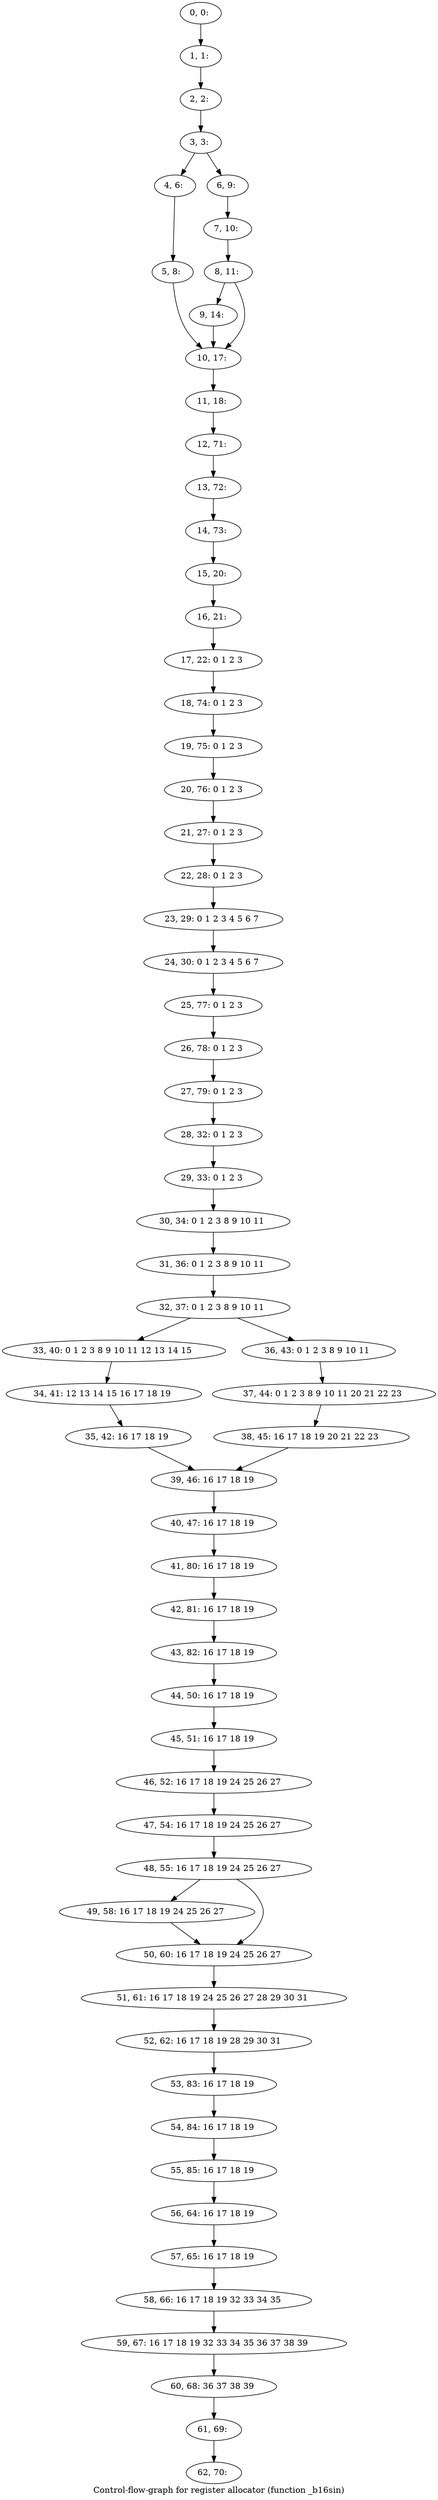 digraph G {
graph [label="Control-flow-graph for register allocator (function _b16sin)"]
0[label="0, 0: "];
1[label="1, 1: "];
2[label="2, 2: "];
3[label="3, 3: "];
4[label="4, 6: "];
5[label="5, 8: "];
6[label="6, 9: "];
7[label="7, 10: "];
8[label="8, 11: "];
9[label="9, 14: "];
10[label="10, 17: "];
11[label="11, 18: "];
12[label="12, 71: "];
13[label="13, 72: "];
14[label="14, 73: "];
15[label="15, 20: "];
16[label="16, 21: "];
17[label="17, 22: 0 1 2 3 "];
18[label="18, 74: 0 1 2 3 "];
19[label="19, 75: 0 1 2 3 "];
20[label="20, 76: 0 1 2 3 "];
21[label="21, 27: 0 1 2 3 "];
22[label="22, 28: 0 1 2 3 "];
23[label="23, 29: 0 1 2 3 4 5 6 7 "];
24[label="24, 30: 0 1 2 3 4 5 6 7 "];
25[label="25, 77: 0 1 2 3 "];
26[label="26, 78: 0 1 2 3 "];
27[label="27, 79: 0 1 2 3 "];
28[label="28, 32: 0 1 2 3 "];
29[label="29, 33: 0 1 2 3 "];
30[label="30, 34: 0 1 2 3 8 9 10 11 "];
31[label="31, 36: 0 1 2 3 8 9 10 11 "];
32[label="32, 37: 0 1 2 3 8 9 10 11 "];
33[label="33, 40: 0 1 2 3 8 9 10 11 12 13 14 15 "];
34[label="34, 41: 12 13 14 15 16 17 18 19 "];
35[label="35, 42: 16 17 18 19 "];
36[label="36, 43: 0 1 2 3 8 9 10 11 "];
37[label="37, 44: 0 1 2 3 8 9 10 11 20 21 22 23 "];
38[label="38, 45: 16 17 18 19 20 21 22 23 "];
39[label="39, 46: 16 17 18 19 "];
40[label="40, 47: 16 17 18 19 "];
41[label="41, 80: 16 17 18 19 "];
42[label="42, 81: 16 17 18 19 "];
43[label="43, 82: 16 17 18 19 "];
44[label="44, 50: 16 17 18 19 "];
45[label="45, 51: 16 17 18 19 "];
46[label="46, 52: 16 17 18 19 24 25 26 27 "];
47[label="47, 54: 16 17 18 19 24 25 26 27 "];
48[label="48, 55: 16 17 18 19 24 25 26 27 "];
49[label="49, 58: 16 17 18 19 24 25 26 27 "];
50[label="50, 60: 16 17 18 19 24 25 26 27 "];
51[label="51, 61: 16 17 18 19 24 25 26 27 28 29 30 31 "];
52[label="52, 62: 16 17 18 19 28 29 30 31 "];
53[label="53, 83: 16 17 18 19 "];
54[label="54, 84: 16 17 18 19 "];
55[label="55, 85: 16 17 18 19 "];
56[label="56, 64: 16 17 18 19 "];
57[label="57, 65: 16 17 18 19 "];
58[label="58, 66: 16 17 18 19 32 33 34 35 "];
59[label="59, 67: 16 17 18 19 32 33 34 35 36 37 38 39 "];
60[label="60, 68: 36 37 38 39 "];
61[label="61, 69: "];
62[label="62, 70: "];
0->1 ;
1->2 ;
2->3 ;
3->4 ;
3->6 ;
4->5 ;
5->10 ;
6->7 ;
7->8 ;
8->9 ;
8->10 ;
9->10 ;
10->11 ;
11->12 ;
12->13 ;
13->14 ;
14->15 ;
15->16 ;
16->17 ;
17->18 ;
18->19 ;
19->20 ;
20->21 ;
21->22 ;
22->23 ;
23->24 ;
24->25 ;
25->26 ;
26->27 ;
27->28 ;
28->29 ;
29->30 ;
30->31 ;
31->32 ;
32->33 ;
32->36 ;
33->34 ;
34->35 ;
35->39 ;
36->37 ;
37->38 ;
38->39 ;
39->40 ;
40->41 ;
41->42 ;
42->43 ;
43->44 ;
44->45 ;
45->46 ;
46->47 ;
47->48 ;
48->49 ;
48->50 ;
49->50 ;
50->51 ;
51->52 ;
52->53 ;
53->54 ;
54->55 ;
55->56 ;
56->57 ;
57->58 ;
58->59 ;
59->60 ;
60->61 ;
61->62 ;
}
